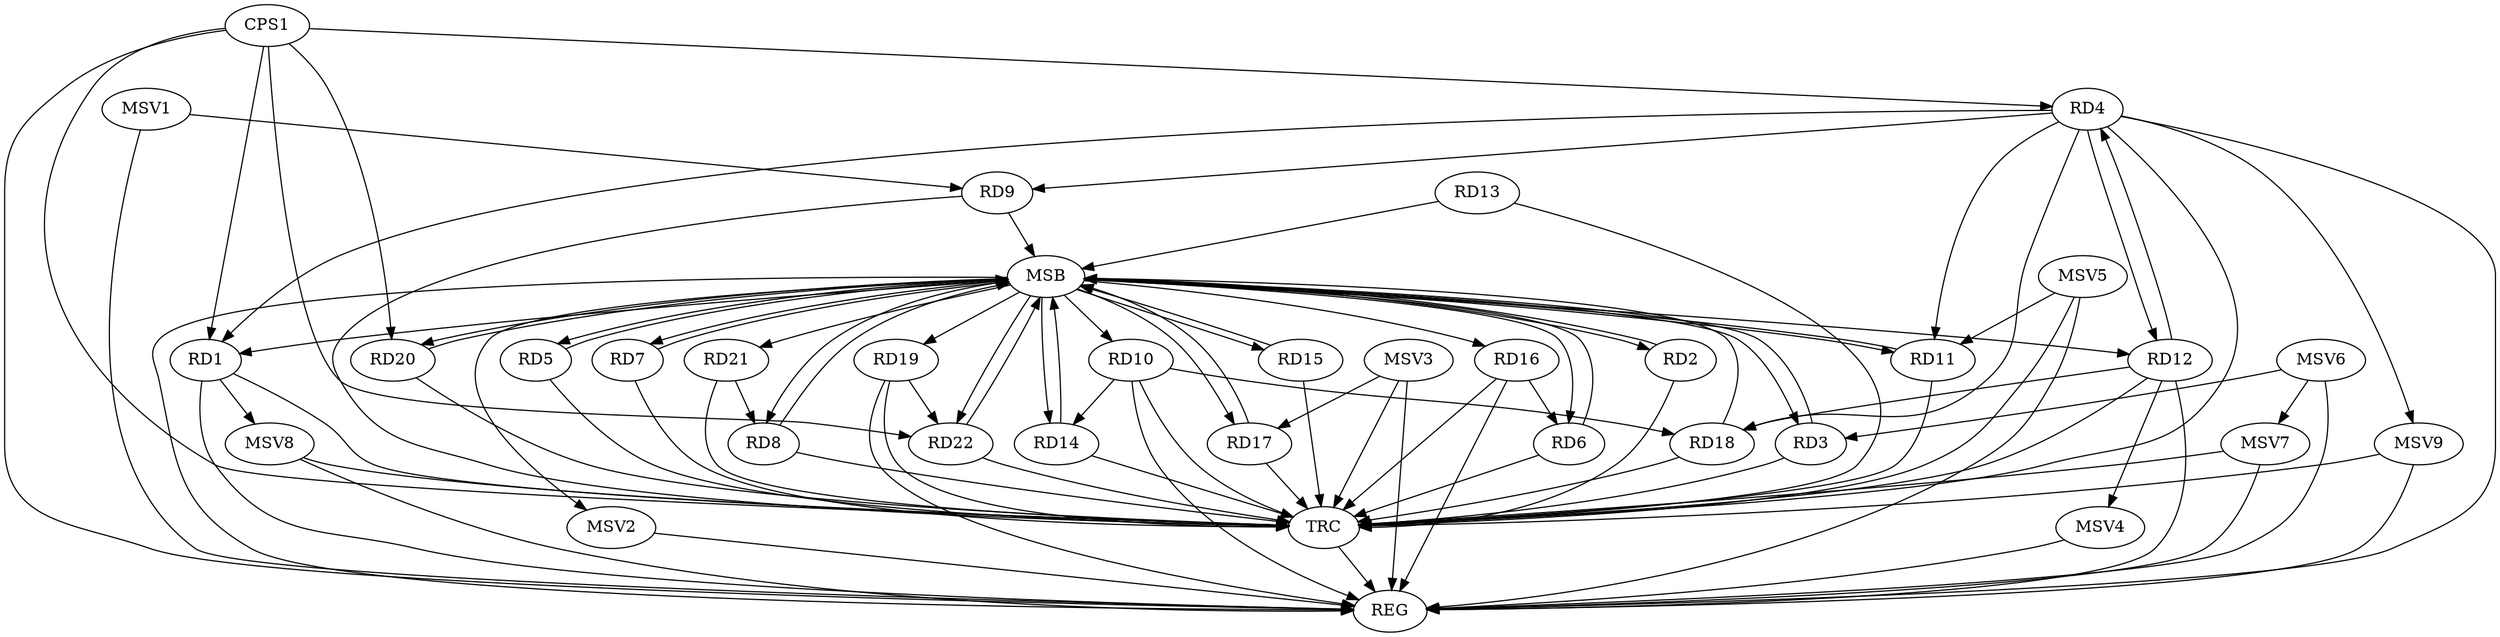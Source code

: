 strict digraph G {
  RD1 [ label="RD1" ];
  RD2 [ label="RD2" ];
  RD3 [ label="RD3" ];
  RD4 [ label="RD4" ];
  RD5 [ label="RD5" ];
  RD6 [ label="RD6" ];
  RD7 [ label="RD7" ];
  RD8 [ label="RD8" ];
  RD9 [ label="RD9" ];
  RD10 [ label="RD10" ];
  RD11 [ label="RD11" ];
  RD12 [ label="RD12" ];
  RD13 [ label="RD13" ];
  RD14 [ label="RD14" ];
  RD15 [ label="RD15" ];
  RD16 [ label="RD16" ];
  RD17 [ label="RD17" ];
  RD18 [ label="RD18" ];
  RD19 [ label="RD19" ];
  RD20 [ label="RD20" ];
  RD21 [ label="RD21" ];
  RD22 [ label="RD22" ];
  CPS1 [ label="CPS1" ];
  REG [ label="REG" ];
  MSB [ label="MSB" ];
  TRC [ label="TRC" ];
  MSV1 [ label="MSV1" ];
  MSV2 [ label="MSV2" ];
  MSV3 [ label="MSV3" ];
  MSV4 [ label="MSV4" ];
  MSV5 [ label="MSV5" ];
  MSV6 [ label="MSV6" ];
  MSV7 [ label="MSV7" ];
  MSV8 [ label="MSV8" ];
  MSV9 [ label="MSV9" ];
  RD4 -> RD1;
  RD4 -> RD12;
  RD12 -> RD4;
  RD4 -> RD18;
  RD16 -> RD6;
  RD21 -> RD8;
  RD10 -> RD14;
  RD10 -> RD18;
  RD12 -> RD18;
  RD19 -> RD22;
  CPS1 -> RD1;
  CPS1 -> RD22;
  CPS1 -> RD4;
  CPS1 -> RD20;
  RD1 -> REG;
  RD4 -> REG;
  RD10 -> REG;
  RD12 -> REG;
  RD16 -> REG;
  RD19 -> REG;
  CPS1 -> REG;
  RD2 -> MSB;
  MSB -> RD5;
  MSB -> RD14;
  MSB -> REG;
  RD3 -> MSB;
  MSB -> RD6;
  MSB -> RD15;
  RD5 -> MSB;
  MSB -> RD7;
  MSB -> RD8;
  MSB -> RD10;
  MSB -> RD12;
  RD6 -> MSB;
  MSB -> RD3;
  MSB -> RD17;
  RD7 -> MSB;
  MSB -> RD2;
  MSB -> RD19;
  RD8 -> MSB;
  MSB -> RD1;
  MSB -> RD16;
  MSB -> RD21;
  MSB -> RD22;
  RD9 -> MSB;
  RD11 -> MSB;
  RD13 -> MSB;
  MSB -> RD20;
  RD14 -> MSB;
  RD15 -> MSB;
  MSB -> RD11;
  RD17 -> MSB;
  RD18 -> MSB;
  RD20 -> MSB;
  RD22 -> MSB;
  RD1 -> TRC;
  RD2 -> TRC;
  RD3 -> TRC;
  RD4 -> TRC;
  RD5 -> TRC;
  RD6 -> TRC;
  RD7 -> TRC;
  RD8 -> TRC;
  RD9 -> TRC;
  RD10 -> TRC;
  RD11 -> TRC;
  RD12 -> TRC;
  RD13 -> TRC;
  RD14 -> TRC;
  RD15 -> TRC;
  RD16 -> TRC;
  RD17 -> TRC;
  RD18 -> TRC;
  RD19 -> TRC;
  RD20 -> TRC;
  RD21 -> TRC;
  RD22 -> TRC;
  CPS1 -> TRC;
  TRC -> REG;
  RD4 -> RD11;
  RD4 -> RD9;
  MSV1 -> RD9;
  MSV1 -> REG;
  MSB -> MSV2;
  MSV2 -> REG;
  MSV3 -> RD17;
  MSV3 -> REG;
  MSV3 -> TRC;
  RD12 -> MSV4;
  MSV4 -> REG;
  MSV5 -> RD11;
  MSV5 -> REG;
  MSV5 -> TRC;
  MSV6 -> RD3;
  MSV6 -> REG;
  MSV6 -> MSV7;
  MSV7 -> REG;
  MSV7 -> TRC;
  RD1 -> MSV8;
  MSV8 -> REG;
  MSV8 -> TRC;
  RD4 -> MSV9;
  MSV9 -> REG;
  MSV9 -> TRC;
}
